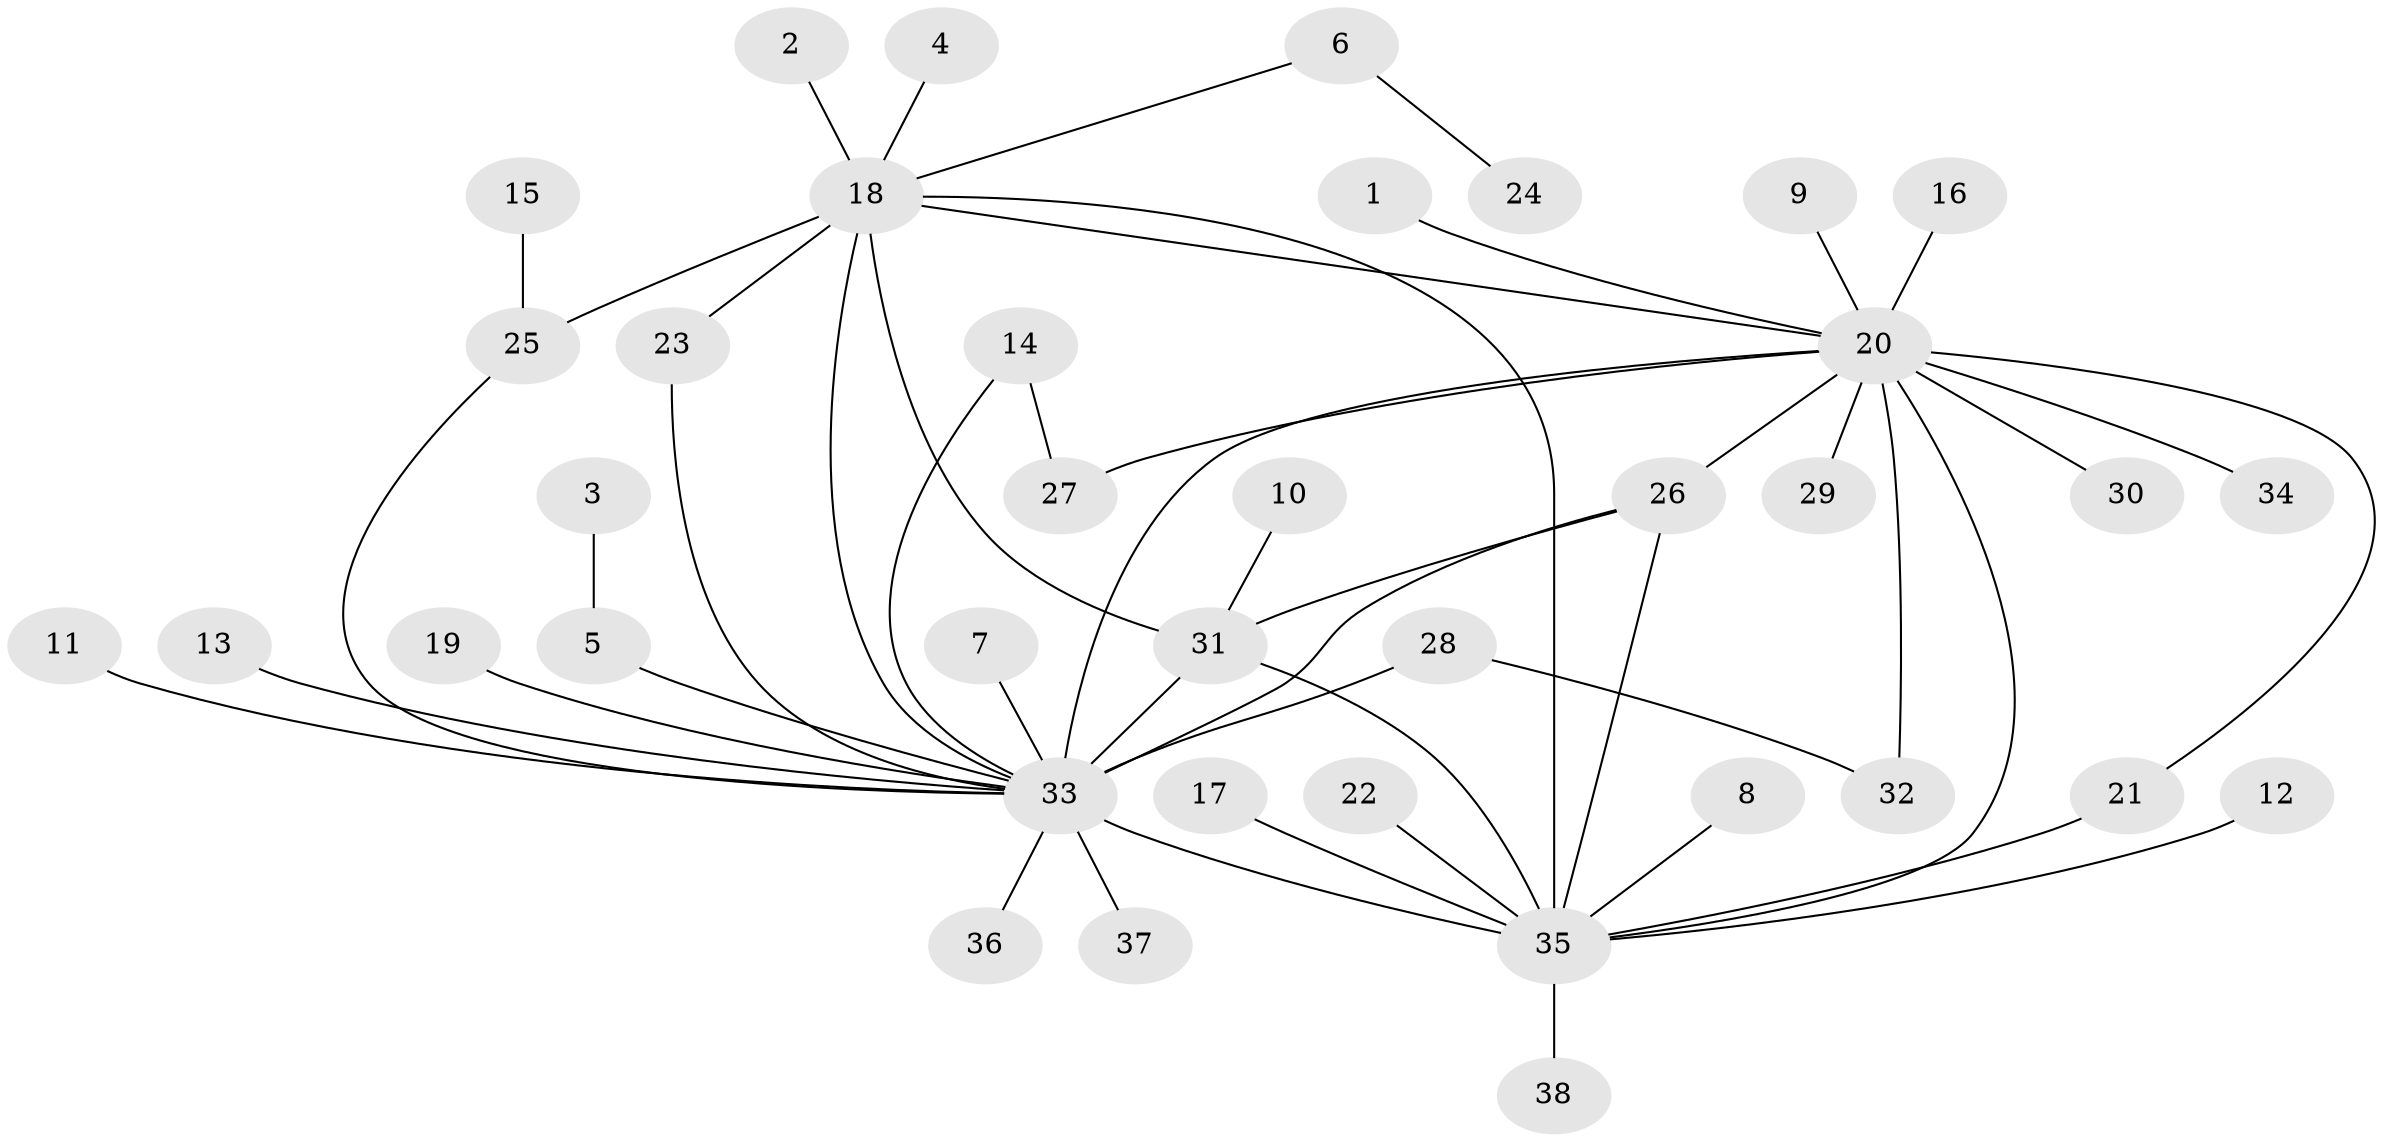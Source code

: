 // original degree distribution, {21: 0.013157894736842105, 11: 0.013157894736842105, 16: 0.013157894736842105, 2: 0.2894736842105263, 1: 0.4342105263157895, 5: 0.039473684210526314, 9: 0.013157894736842105, 3: 0.11842105263157894, 12: 0.013157894736842105, 10: 0.013157894736842105, 4: 0.039473684210526314}
// Generated by graph-tools (version 1.1) at 2025/49/03/09/25 03:49:50]
// undirected, 38 vertices, 50 edges
graph export_dot {
graph [start="1"]
  node [color=gray90,style=filled];
  1;
  2;
  3;
  4;
  5;
  6;
  7;
  8;
  9;
  10;
  11;
  12;
  13;
  14;
  15;
  16;
  17;
  18;
  19;
  20;
  21;
  22;
  23;
  24;
  25;
  26;
  27;
  28;
  29;
  30;
  31;
  32;
  33;
  34;
  35;
  36;
  37;
  38;
  1 -- 20 [weight=1.0];
  2 -- 18 [weight=1.0];
  3 -- 5 [weight=1.0];
  4 -- 18 [weight=1.0];
  5 -- 33 [weight=1.0];
  6 -- 18 [weight=1.0];
  6 -- 24 [weight=1.0];
  7 -- 33 [weight=1.0];
  8 -- 35 [weight=1.0];
  9 -- 20 [weight=1.0];
  10 -- 31 [weight=1.0];
  11 -- 33 [weight=1.0];
  12 -- 35 [weight=1.0];
  13 -- 33 [weight=1.0];
  14 -- 27 [weight=1.0];
  14 -- 33 [weight=1.0];
  15 -- 25 [weight=1.0];
  16 -- 20 [weight=1.0];
  17 -- 35 [weight=1.0];
  18 -- 20 [weight=1.0];
  18 -- 23 [weight=1.0];
  18 -- 25 [weight=2.0];
  18 -- 31 [weight=1.0];
  18 -- 33 [weight=2.0];
  18 -- 35 [weight=3.0];
  19 -- 33 [weight=1.0];
  20 -- 21 [weight=1.0];
  20 -- 26 [weight=1.0];
  20 -- 27 [weight=1.0];
  20 -- 29 [weight=1.0];
  20 -- 30 [weight=1.0];
  20 -- 32 [weight=1.0];
  20 -- 33 [weight=2.0];
  20 -- 34 [weight=1.0];
  20 -- 35 [weight=3.0];
  21 -- 35 [weight=1.0];
  22 -- 35 [weight=1.0];
  23 -- 33 [weight=1.0];
  25 -- 33 [weight=1.0];
  26 -- 31 [weight=1.0];
  26 -- 33 [weight=1.0];
  26 -- 35 [weight=1.0];
  28 -- 32 [weight=1.0];
  28 -- 33 [weight=3.0];
  31 -- 33 [weight=2.0];
  31 -- 35 [weight=2.0];
  33 -- 35 [weight=5.0];
  33 -- 36 [weight=1.0];
  33 -- 37 [weight=1.0];
  35 -- 38 [weight=1.0];
}
